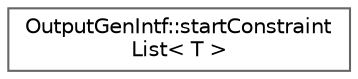 digraph "Graphical Class Hierarchy"
{
 // INTERACTIVE_SVG=YES
 // LATEX_PDF_SIZE
  bgcolor="transparent";
  edge [fontname=Helvetica,fontsize=10,labelfontname=Helvetica,labelfontsize=10];
  node [fontname=Helvetica,fontsize=10,shape=box,height=0.2,width=0.4];
  rankdir="LR";
  Node0 [label="OutputGenIntf::startConstraint\lList\< T \>",height=0.2,width=0.4,color="grey40", fillcolor="white", style="filled",URL="$df/d7f/struct_output_gen_intf_1_1start_constraint_list.html",tooltip=" "];
}
